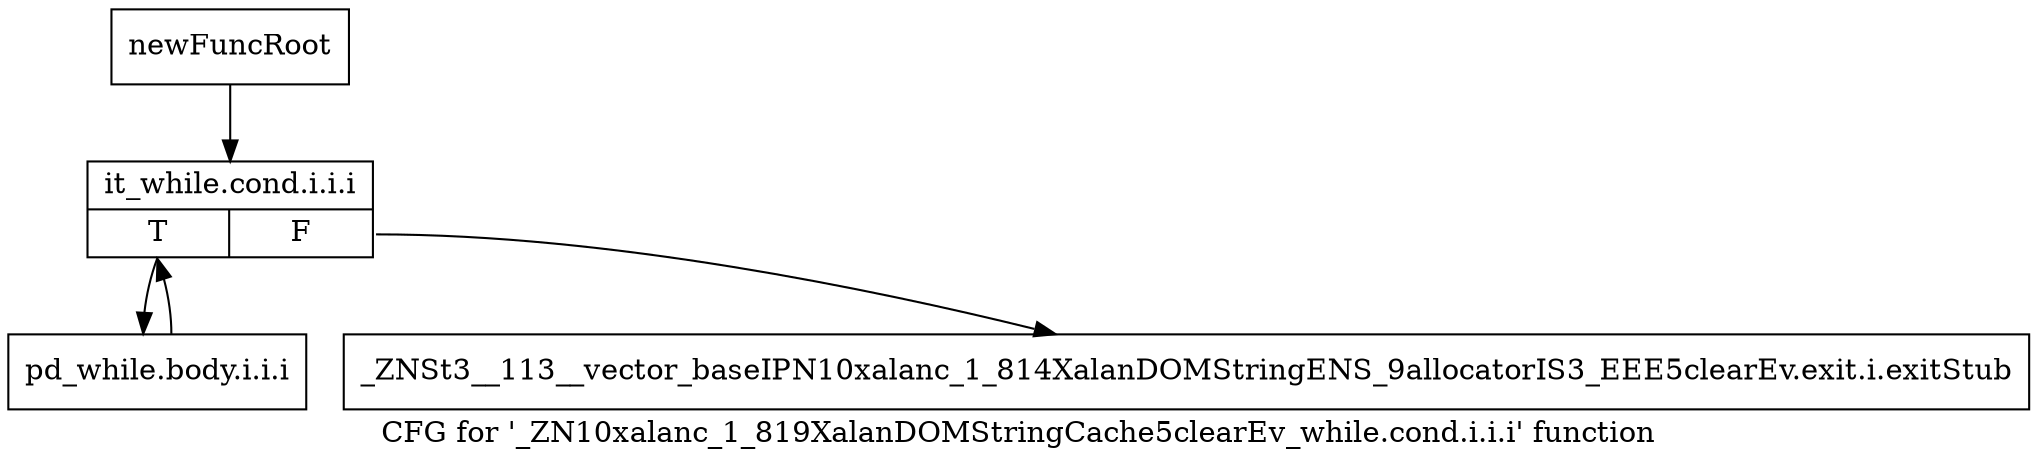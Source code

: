 digraph "CFG for '_ZN10xalanc_1_819XalanDOMStringCache5clearEv_while.cond.i.i.i' function" {
	label="CFG for '_ZN10xalanc_1_819XalanDOMStringCache5clearEv_while.cond.i.i.i' function";

	Node0x9d652b0 [shape=record,label="{newFuncRoot}"];
	Node0x9d652b0 -> Node0x9d65350;
	Node0x9d65300 [shape=record,label="{_ZNSt3__113__vector_baseIPN10xalanc_1_814XalanDOMStringENS_9allocatorIS3_EEE5clearEv.exit.i.exitStub}"];
	Node0x9d65350 [shape=record,label="{it_while.cond.i.i.i|{<s0>T|<s1>F}}"];
	Node0x9d65350:s0 -> Node0x9d653a0;
	Node0x9d65350:s1 -> Node0x9d65300;
	Node0x9d653a0 [shape=record,label="{pd_while.body.i.i.i}"];
	Node0x9d653a0 -> Node0x9d65350;
}
